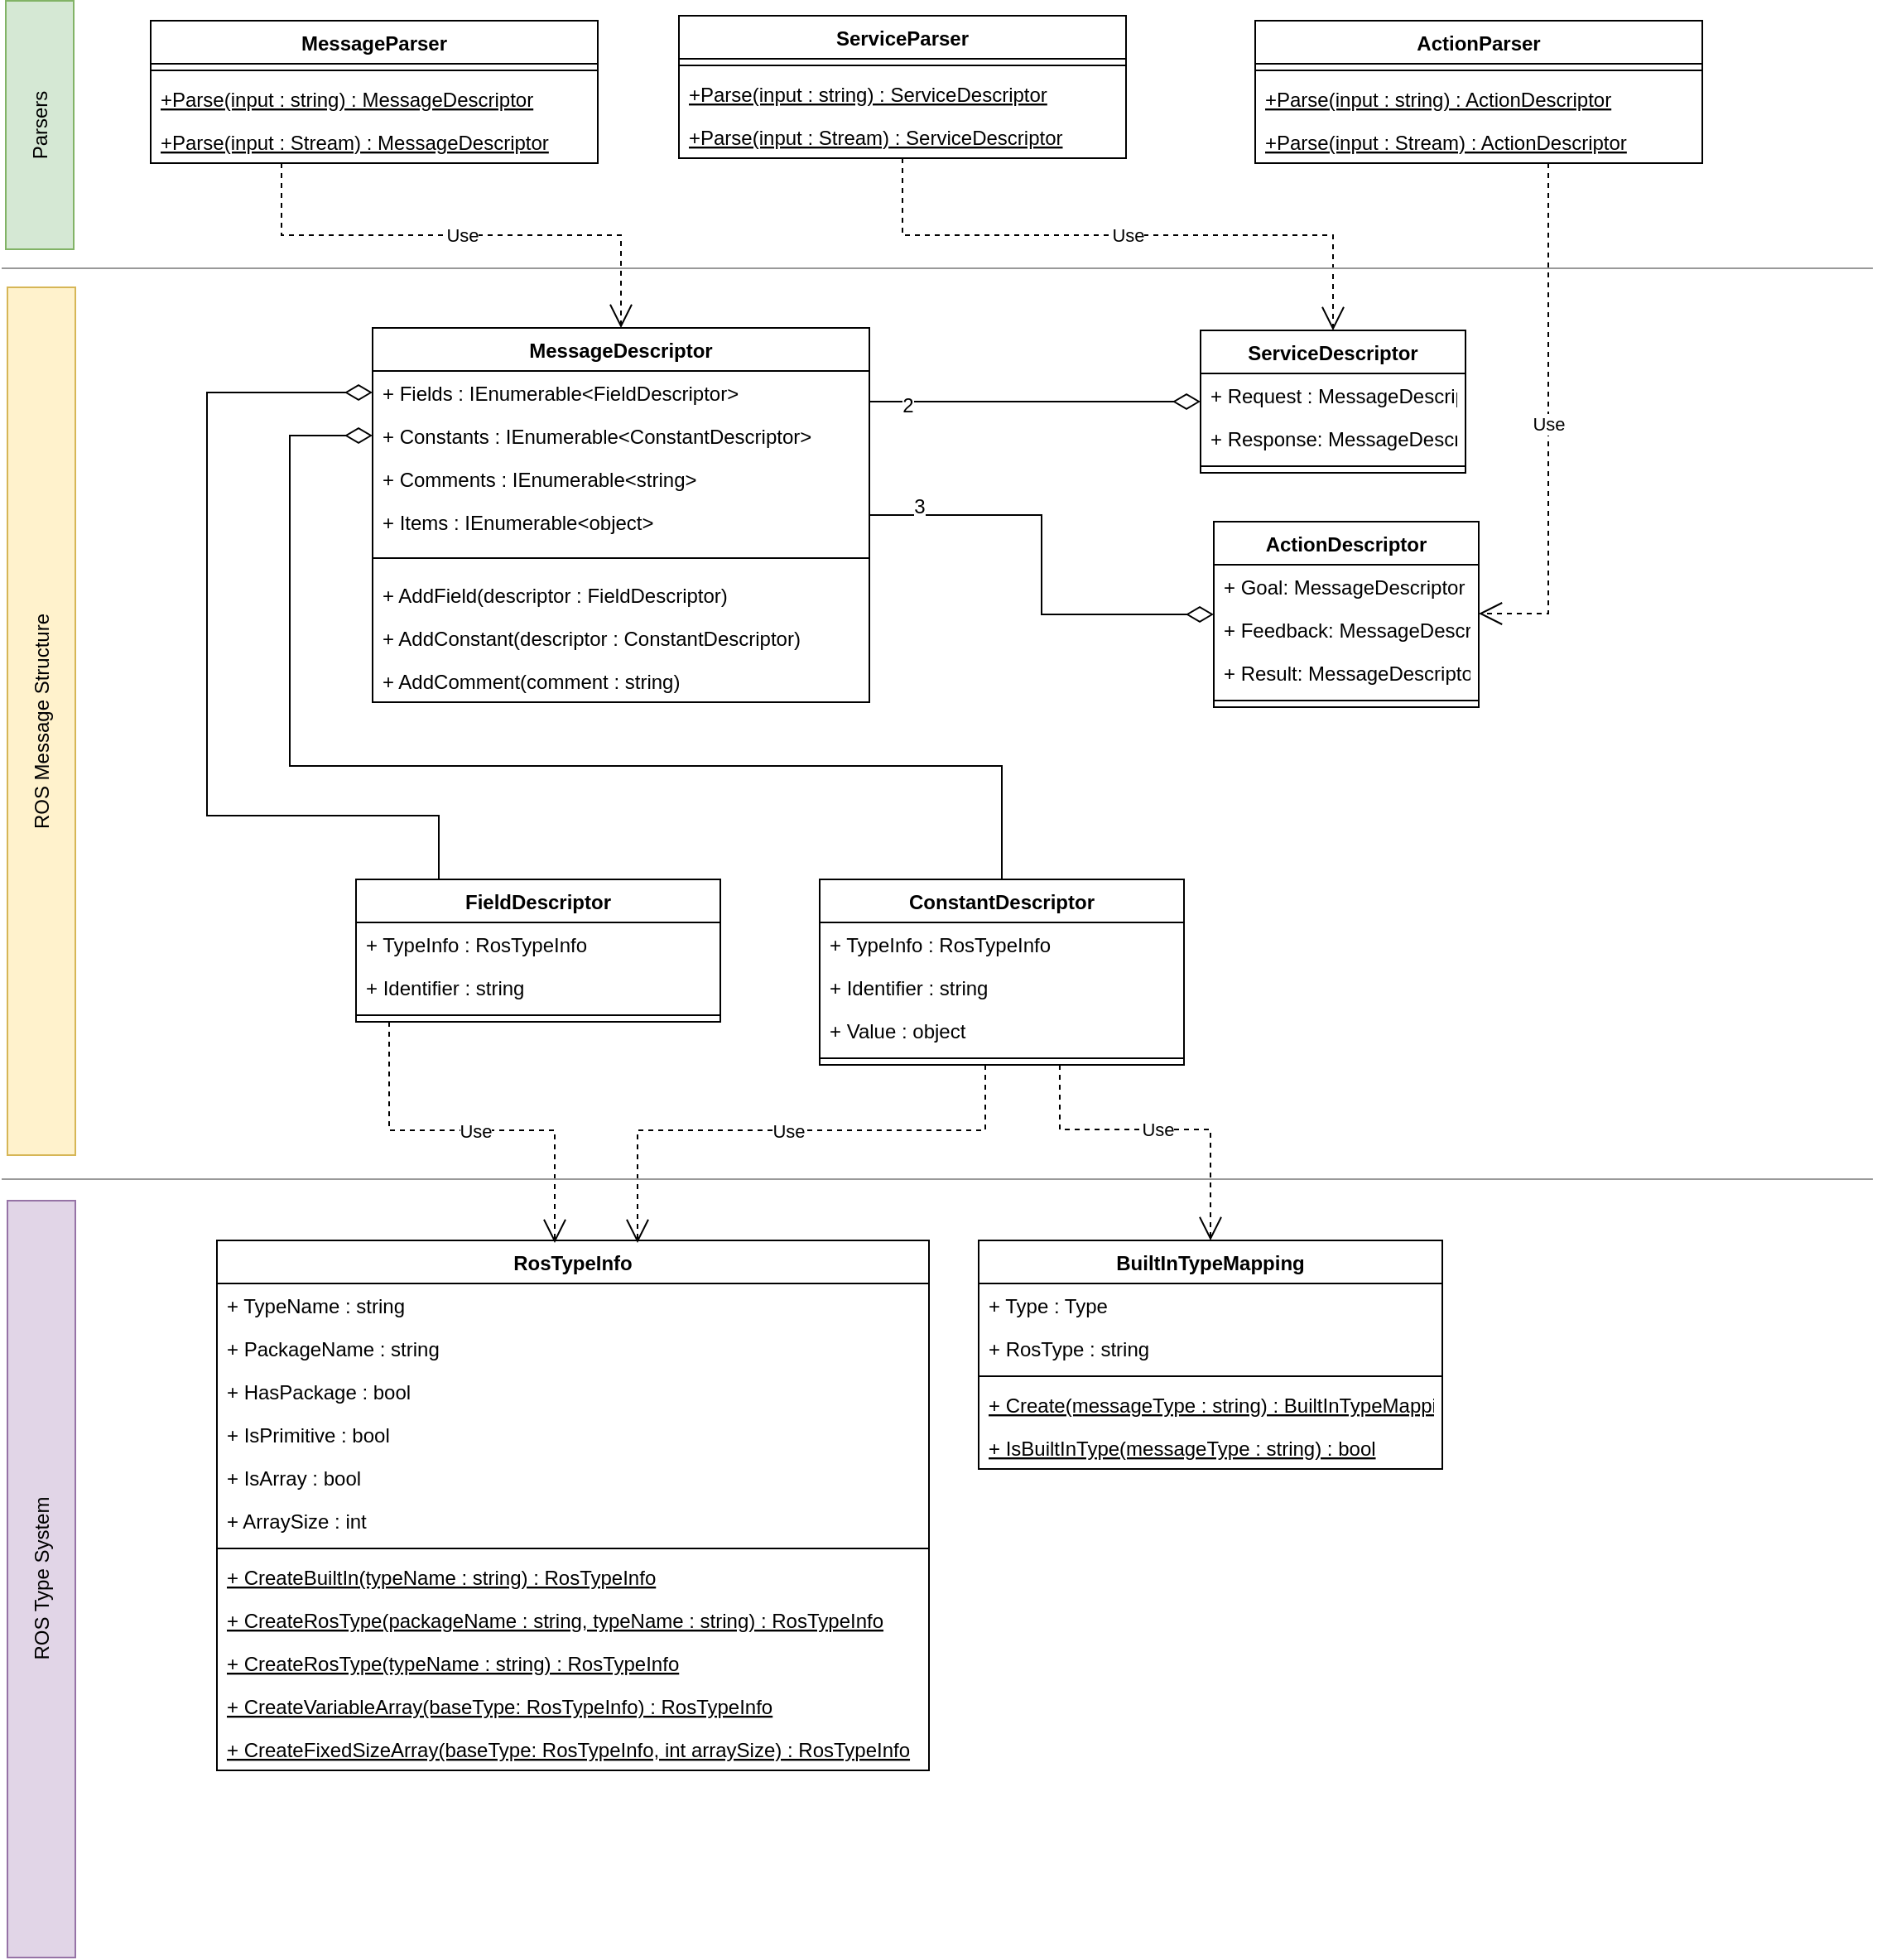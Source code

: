 <mxfile version="12.5.5" type="device"><diagram id="qIVqryf3DqR0_t44Gg5U" name="Seite-1"><mxGraphModel dx="2822" dy="1085" grid="1" gridSize="10" guides="1" tooltips="1" connect="1" arrows="1" fold="1" page="1" pageScale="1" pageWidth="827" pageHeight="1169" math="0" shadow="0"><root><mxCell id="0"/><mxCell id="1" parent="0"/><mxCell id="UwxIVb6_QU6ZaMt9TQQ8-121" value="Parsers" style="rounded=0;whiteSpace=wrap;html=1;fillColor=#d5e8d4;strokeColor=#82b366;rotation=-90;" parent="1" vertex="1"><mxGeometry x="-822" y="83" width="150" height="41" as="geometry"/></mxCell><mxCell id="UwxIVb6_QU6ZaMt9TQQ8-1" value="MessageDescriptor&#10;" style="swimlane;fontStyle=1;align=center;verticalAlign=top;childLayout=stackLayout;horizontal=1;startSize=26;horizontalStack=0;resizeParent=1;resizeParentMax=0;resizeLast=0;collapsible=1;marginBottom=0;" parent="1" vertex="1"><mxGeometry x="-546" y="226" width="300" height="226" as="geometry"/></mxCell><mxCell id="UwxIVb6_QU6ZaMt9TQQ8-2" value="+ Fields : IEnumerable&lt;FieldDescriptor&gt;&#10;" style="text;strokeColor=none;fillColor=none;align=left;verticalAlign=top;spacingLeft=4;spacingRight=4;overflow=hidden;rotatable=0;points=[[0,0.5],[1,0.5]];portConstraint=eastwest;" parent="UwxIVb6_QU6ZaMt9TQQ8-1" vertex="1"><mxGeometry y="26" width="300" height="26" as="geometry"/></mxCell><mxCell id="UwxIVb6_QU6ZaMt9TQQ8-5" value="+ Constants : IEnumerable&lt;ConstantDescriptor&gt;&#10;" style="text;strokeColor=none;fillColor=none;align=left;verticalAlign=top;spacingLeft=4;spacingRight=4;overflow=hidden;rotatable=0;points=[[0,0.5],[1,0.5]];portConstraint=eastwest;" parent="UwxIVb6_QU6ZaMt9TQQ8-1" vertex="1"><mxGeometry y="52" width="300" height="26" as="geometry"/></mxCell><mxCell id="UwxIVb6_QU6ZaMt9TQQ8-6" value="+ Comments : IEnumerable&lt;string&gt;&#10;" style="text;strokeColor=none;fillColor=none;align=left;verticalAlign=top;spacingLeft=4;spacingRight=4;overflow=hidden;rotatable=0;points=[[0,0.5],[1,0.5]];portConstraint=eastwest;" parent="UwxIVb6_QU6ZaMt9TQQ8-1" vertex="1"><mxGeometry y="78" width="300" height="26" as="geometry"/></mxCell><mxCell id="UwxIVb6_QU6ZaMt9TQQ8-9" value="+ Items : IEnumerable&lt;object&gt;&#10;" style="text;strokeColor=none;fillColor=none;align=left;verticalAlign=top;spacingLeft=4;spacingRight=4;overflow=hidden;rotatable=0;points=[[0,0.5],[1,0.5]];portConstraint=eastwest;" parent="UwxIVb6_QU6ZaMt9TQQ8-1" vertex="1"><mxGeometry y="104" width="300" height="26" as="geometry"/></mxCell><mxCell id="UwxIVb6_QU6ZaMt9TQQ8-3" value="" style="line;strokeWidth=1;fillColor=none;align=left;verticalAlign=middle;spacingTop=-1;spacingLeft=3;spacingRight=3;rotatable=0;labelPosition=right;points=[];portConstraint=eastwest;" parent="UwxIVb6_QU6ZaMt9TQQ8-1" vertex="1"><mxGeometry y="130" width="300" height="18" as="geometry"/></mxCell><mxCell id="UwxIVb6_QU6ZaMt9TQQ8-4" value="+ AddField(descriptor : FieldDescriptor)&#10;" style="text;strokeColor=none;fillColor=none;align=left;verticalAlign=top;spacingLeft=4;spacingRight=4;overflow=hidden;rotatable=0;points=[[0,0.5],[1,0.5]];portConstraint=eastwest;" parent="UwxIVb6_QU6ZaMt9TQQ8-1" vertex="1"><mxGeometry y="148" width="300" height="26" as="geometry"/></mxCell><mxCell id="UwxIVb6_QU6ZaMt9TQQ8-7" value="+ AddConstant(descriptor : ConstantDescriptor)&#10;" style="text;strokeColor=none;fillColor=none;align=left;verticalAlign=top;spacingLeft=4;spacingRight=4;overflow=hidden;rotatable=0;points=[[0,0.5],[1,0.5]];portConstraint=eastwest;" parent="UwxIVb6_QU6ZaMt9TQQ8-1" vertex="1"><mxGeometry y="174" width="300" height="26" as="geometry"/></mxCell><mxCell id="UwxIVb6_QU6ZaMt9TQQ8-8" value="+ AddComment(comment : string)&#10;" style="text;strokeColor=none;fillColor=none;align=left;verticalAlign=top;spacingLeft=4;spacingRight=4;overflow=hidden;rotatable=0;points=[[0,0.5],[1,0.5]];portConstraint=eastwest;" parent="UwxIVb6_QU6ZaMt9TQQ8-1" vertex="1"><mxGeometry y="200" width="300" height="26" as="geometry"/></mxCell><mxCell id="UwxIVb6_QU6ZaMt9TQQ8-10" value="FieldDescriptor&#10;" style="swimlane;fontStyle=1;align=center;verticalAlign=top;childLayout=stackLayout;horizontal=1;startSize=26;horizontalStack=0;resizeParent=1;resizeParentMax=0;resizeLast=0;collapsible=1;marginBottom=0;" parent="1" vertex="1"><mxGeometry x="-556" y="559" width="220" height="86" as="geometry"/></mxCell><mxCell id="UwxIVb6_QU6ZaMt9TQQ8-11" value="+ TypeInfo : RosTypeInfo&#10;" style="text;strokeColor=none;fillColor=none;align=left;verticalAlign=top;spacingLeft=4;spacingRight=4;overflow=hidden;rotatable=0;points=[[0,0.5],[1,0.5]];portConstraint=eastwest;" parent="UwxIVb6_QU6ZaMt9TQQ8-10" vertex="1"><mxGeometry y="26" width="220" height="26" as="geometry"/></mxCell><mxCell id="UwxIVb6_QU6ZaMt9TQQ8-17" value="+ Identifier : string&#10;" style="text;strokeColor=none;fillColor=none;align=left;verticalAlign=top;spacingLeft=4;spacingRight=4;overflow=hidden;rotatable=0;points=[[0,0.5],[1,0.5]];portConstraint=eastwest;" parent="UwxIVb6_QU6ZaMt9TQQ8-10" vertex="1"><mxGeometry y="52" width="220" height="26" as="geometry"/></mxCell><mxCell id="UwxIVb6_QU6ZaMt9TQQ8-12" value="" style="line;strokeWidth=1;fillColor=none;align=left;verticalAlign=middle;spacingTop=-1;spacingLeft=3;spacingRight=3;rotatable=0;labelPosition=right;points=[];portConstraint=eastwest;" parent="UwxIVb6_QU6ZaMt9TQQ8-10" vertex="1"><mxGeometry y="78" width="220" height="8" as="geometry"/></mxCell><mxCell id="UwxIVb6_QU6ZaMt9TQQ8-22" value="ConstantDescriptor&#10;" style="swimlane;fontStyle=1;align=center;verticalAlign=top;childLayout=stackLayout;horizontal=1;startSize=26;horizontalStack=0;resizeParent=1;resizeParentMax=0;resizeLast=0;collapsible=1;marginBottom=0;" parent="1" vertex="1"><mxGeometry x="-276" y="559" width="220" height="112" as="geometry"/></mxCell><mxCell id="UwxIVb6_QU6ZaMt9TQQ8-23" value="+ TypeInfo : RosTypeInfo&#10;" style="text;strokeColor=none;fillColor=none;align=left;verticalAlign=top;spacingLeft=4;spacingRight=4;overflow=hidden;rotatable=0;points=[[0,0.5],[1,0.5]];portConstraint=eastwest;" parent="UwxIVb6_QU6ZaMt9TQQ8-22" vertex="1"><mxGeometry y="26" width="220" height="26" as="geometry"/></mxCell><mxCell id="UwxIVb6_QU6ZaMt9TQQ8-24" value="+ Identifier : string&#10;" style="text;strokeColor=none;fillColor=none;align=left;verticalAlign=top;spacingLeft=4;spacingRight=4;overflow=hidden;rotatable=0;points=[[0,0.5],[1,0.5]];portConstraint=eastwest;" parent="UwxIVb6_QU6ZaMt9TQQ8-22" vertex="1"><mxGeometry y="52" width="220" height="26" as="geometry"/></mxCell><mxCell id="UwxIVb6_QU6ZaMt9TQQ8-26" value="+ Value : object&#10;" style="text;strokeColor=none;fillColor=none;align=left;verticalAlign=top;spacingLeft=4;spacingRight=4;overflow=hidden;rotatable=0;points=[[0,0.5],[1,0.5]];portConstraint=eastwest;" parent="UwxIVb6_QU6ZaMt9TQQ8-22" vertex="1"><mxGeometry y="78" width="220" height="26" as="geometry"/></mxCell><mxCell id="UwxIVb6_QU6ZaMt9TQQ8-25" value="" style="line;strokeWidth=1;fillColor=none;align=left;verticalAlign=middle;spacingTop=-1;spacingLeft=3;spacingRight=3;rotatable=0;labelPosition=right;points=[];portConstraint=eastwest;" parent="UwxIVb6_QU6ZaMt9TQQ8-22" vertex="1"><mxGeometry y="104" width="220" height="8" as="geometry"/></mxCell><mxCell id="UwxIVb6_QU6ZaMt9TQQ8-55" value="BuiltInTypeMapping" style="swimlane;fontStyle=1;align=center;verticalAlign=top;childLayout=stackLayout;horizontal=1;startSize=26;horizontalStack=0;resizeParent=1;resizeParentMax=0;resizeLast=0;collapsible=1;marginBottom=0;" parent="1" vertex="1"><mxGeometry x="-180" y="777" width="280" height="138" as="geometry"/></mxCell><mxCell id="UwxIVb6_QU6ZaMt9TQQ8-60" value="+ Type : Type&#10;" style="text;strokeColor=none;fillColor=none;align=left;verticalAlign=top;spacingLeft=4;spacingRight=4;overflow=hidden;rotatable=0;points=[[0,0.5],[1,0.5]];portConstraint=eastwest;" parent="UwxIVb6_QU6ZaMt9TQQ8-55" vertex="1"><mxGeometry y="26" width="280" height="26" as="geometry"/></mxCell><mxCell id="UwxIVb6_QU6ZaMt9TQQ8-61" value="+ RosType : string&#10;" style="text;strokeColor=none;fillColor=none;align=left;verticalAlign=top;spacingLeft=4;spacingRight=4;overflow=hidden;rotatable=0;points=[[0,0.5],[1,0.5]];portConstraint=eastwest;" parent="UwxIVb6_QU6ZaMt9TQQ8-55" vertex="1"><mxGeometry y="52" width="280" height="26" as="geometry"/></mxCell><mxCell id="UwxIVb6_QU6ZaMt9TQQ8-57" value="" style="line;strokeWidth=1;fillColor=none;align=left;verticalAlign=middle;spacingTop=-1;spacingLeft=3;spacingRight=3;rotatable=0;labelPosition=right;points=[];portConstraint=eastwest;" parent="UwxIVb6_QU6ZaMt9TQQ8-55" vertex="1"><mxGeometry y="78" width="280" height="8" as="geometry"/></mxCell><mxCell id="UwxIVb6_QU6ZaMt9TQQ8-58" value="+ Create(messageType : string) : BuiltInTypeMapping" style="text;strokeColor=none;fillColor=none;align=left;verticalAlign=top;spacingLeft=4;spacingRight=4;overflow=hidden;rotatable=0;points=[[0,0.5],[1,0.5]];portConstraint=eastwest;fontStyle=4" parent="UwxIVb6_QU6ZaMt9TQQ8-55" vertex="1"><mxGeometry y="86" width="280" height="26" as="geometry"/></mxCell><mxCell id="UwxIVb6_QU6ZaMt9TQQ8-70" value="+ IsBuiltInType(messageType : string) : bool" style="text;strokeColor=none;fillColor=none;align=left;verticalAlign=top;spacingLeft=4;spacingRight=4;overflow=hidden;rotatable=0;points=[[0,0.5],[1,0.5]];portConstraint=eastwest;fontStyle=4" parent="UwxIVb6_QU6ZaMt9TQQ8-55" vertex="1"><mxGeometry y="112" width="280" height="26" as="geometry"/></mxCell><mxCell id="UwxIVb6_QU6ZaMt9TQQ8-62" value="RosTypeInfo" style="swimlane;fontStyle=1;align=center;verticalAlign=top;childLayout=stackLayout;horizontal=1;startSize=26;horizontalStack=0;resizeParent=1;resizeParentMax=0;resizeLast=0;collapsible=1;marginBottom=0;" parent="1" vertex="1"><mxGeometry x="-640" y="777" width="430" height="320" as="geometry"/></mxCell><mxCell id="UwxIVb6_QU6ZaMt9TQQ8-63" value="+ TypeName : string&#10;" style="text;strokeColor=none;fillColor=none;align=left;verticalAlign=top;spacingLeft=4;spacingRight=4;overflow=hidden;rotatable=0;points=[[0,0.5],[1,0.5]];portConstraint=eastwest;" parent="UwxIVb6_QU6ZaMt9TQQ8-62" vertex="1"><mxGeometry y="26" width="430" height="26" as="geometry"/></mxCell><mxCell id="UwxIVb6_QU6ZaMt9TQQ8-66" value="+ PackageName : string&#10;" style="text;strokeColor=none;fillColor=none;align=left;verticalAlign=top;spacingLeft=4;spacingRight=4;overflow=hidden;rotatable=0;points=[[0,0.5],[1,0.5]];portConstraint=eastwest;" parent="UwxIVb6_QU6ZaMt9TQQ8-62" vertex="1"><mxGeometry y="52" width="430" height="26" as="geometry"/></mxCell><mxCell id="UwxIVb6_QU6ZaMt9TQQ8-67" value="+ HasPackage : bool&#10;" style="text;strokeColor=none;fillColor=none;align=left;verticalAlign=top;spacingLeft=4;spacingRight=4;overflow=hidden;rotatable=0;points=[[0,0.5],[1,0.5]];portConstraint=eastwest;" parent="UwxIVb6_QU6ZaMt9TQQ8-62" vertex="1"><mxGeometry y="78" width="430" height="26" as="geometry"/></mxCell><mxCell id="UwxIVb6_QU6ZaMt9TQQ8-69" value="+ IsPrimitive : bool&#10;" style="text;strokeColor=none;fillColor=none;align=left;verticalAlign=top;spacingLeft=4;spacingRight=4;overflow=hidden;rotatable=0;points=[[0,0.5],[1,0.5]];portConstraint=eastwest;" parent="UwxIVb6_QU6ZaMt9TQQ8-62" vertex="1"><mxGeometry y="104" width="430" height="26" as="geometry"/></mxCell><mxCell id="UwxIVb6_QU6ZaMt9TQQ8-68" value="+ IsArray : bool&#10;" style="text;strokeColor=none;fillColor=none;align=left;verticalAlign=top;spacingLeft=4;spacingRight=4;overflow=hidden;rotatable=0;points=[[0,0.5],[1,0.5]];portConstraint=eastwest;" parent="UwxIVb6_QU6ZaMt9TQQ8-62" vertex="1"><mxGeometry y="130" width="430" height="26" as="geometry"/></mxCell><mxCell id="Lqc_FxnQvoH0bDQ3CM5l-5" value="+ ArraySize : int&#10;" style="text;strokeColor=none;fillColor=none;align=left;verticalAlign=top;spacingLeft=4;spacingRight=4;overflow=hidden;rotatable=0;points=[[0,0.5],[1,0.5]];portConstraint=eastwest;" vertex="1" parent="UwxIVb6_QU6ZaMt9TQQ8-62"><mxGeometry y="156" width="430" height="26" as="geometry"/></mxCell><mxCell id="UwxIVb6_QU6ZaMt9TQQ8-64" value="" style="line;strokeWidth=1;fillColor=none;align=left;verticalAlign=middle;spacingTop=-1;spacingLeft=3;spacingRight=3;rotatable=0;labelPosition=right;points=[];portConstraint=eastwest;" parent="UwxIVb6_QU6ZaMt9TQQ8-62" vertex="1"><mxGeometry y="182" width="430" height="8" as="geometry"/></mxCell><mxCell id="UwxIVb6_QU6ZaMt9TQQ8-65" value="+ CreateBuiltIn(typeName : string) : RosTypeInfo" style="text;strokeColor=none;fillColor=none;align=left;verticalAlign=top;spacingLeft=4;spacingRight=4;overflow=hidden;rotatable=0;points=[[0,0.5],[1,0.5]];portConstraint=eastwest;fontStyle=4" parent="UwxIVb6_QU6ZaMt9TQQ8-62" vertex="1"><mxGeometry y="190" width="430" height="26" as="geometry"/></mxCell><mxCell id="Lqc_FxnQvoH0bDQ3CM5l-8" value="+ CreateRosType(packageName : string, typeName : string) : RosTypeInfo" style="text;strokeColor=none;fillColor=none;align=left;verticalAlign=top;spacingLeft=4;spacingRight=4;overflow=hidden;rotatable=0;points=[[0,0.5],[1,0.5]];portConstraint=eastwest;fontStyle=4" vertex="1" parent="UwxIVb6_QU6ZaMt9TQQ8-62"><mxGeometry y="216" width="430" height="26" as="geometry"/></mxCell><mxCell id="Lqc_FxnQvoH0bDQ3CM5l-7" value="+ CreateRosType(typeName : string) : RosTypeInfo" style="text;strokeColor=none;fillColor=none;align=left;verticalAlign=top;spacingLeft=4;spacingRight=4;overflow=hidden;rotatable=0;points=[[0,0.5],[1,0.5]];portConstraint=eastwest;fontStyle=4" vertex="1" parent="UwxIVb6_QU6ZaMt9TQQ8-62"><mxGeometry y="242" width="430" height="26" as="geometry"/></mxCell><mxCell id="Lqc_FxnQvoH0bDQ3CM5l-6" value="+ CreateVariableArray(baseType: RosTypeInfo) : RosTypeInfo" style="text;strokeColor=none;fillColor=none;align=left;verticalAlign=top;spacingLeft=4;spacingRight=4;overflow=hidden;rotatable=0;points=[[0,0.5],[1,0.5]];portConstraint=eastwest;fontStyle=4" vertex="1" parent="UwxIVb6_QU6ZaMt9TQQ8-62"><mxGeometry y="268" width="430" height="26" as="geometry"/></mxCell><mxCell id="Lqc_FxnQvoH0bDQ3CM5l-9" value="+ CreateFixedSizeArray(baseType: RosTypeInfo, int arraySize) : RosTypeInfo" style="text;strokeColor=none;fillColor=none;align=left;verticalAlign=top;spacingLeft=4;spacingRight=4;overflow=hidden;rotatable=0;points=[[0,0.5],[1,0.5]];portConstraint=eastwest;fontStyle=4" vertex="1" parent="UwxIVb6_QU6ZaMt9TQQ8-62"><mxGeometry y="294" width="430" height="26" as="geometry"/></mxCell><mxCell id="UwxIVb6_QU6ZaMt9TQQ8-78" value="Use" style="endArrow=open;endSize=12;dashed=1;html=1;rounded=0;edgeStyle=orthogonalEdgeStyle;" parent="1" source="UwxIVb6_QU6ZaMt9TQQ8-10" edge="1"><mxGeometry width="160" relative="1" as="geometry"><mxPoint x="-456" y="704.5" as="sourcePoint"/><mxPoint x="-436" y="778.5" as="targetPoint"/><Array as="points"><mxPoint x="-536" y="710.5"/><mxPoint x="-436" y="710.5"/></Array></mxGeometry></mxCell><mxCell id="UwxIVb6_QU6ZaMt9TQQ8-79" value="Use" style="endArrow=open;endSize=12;dashed=1;html=1;rounded=0;edgeStyle=orthogonalEdgeStyle;" parent="1" source="UwxIVb6_QU6ZaMt9TQQ8-22" edge="1"><mxGeometry width="160" relative="1" as="geometry"><mxPoint x="-405.897" y="651.5" as="sourcePoint"/><mxPoint x="-386" y="778.5" as="targetPoint"/><Array as="points"><mxPoint x="-176" y="710.5"/><mxPoint x="-386" y="710.5"/></Array></mxGeometry></mxCell><mxCell id="UwxIVb6_QU6ZaMt9TQQ8-80" value="" style="endArrow=none;html=1;endSize=12;startArrow=diamondThin;startSize=14;startFill=0;edgeStyle=orthogonalEdgeStyle;align=left;verticalAlign=bottom;rounded=0;endFill=0;" parent="1" source="UwxIVb6_QU6ZaMt9TQQ8-2" target="UwxIVb6_QU6ZaMt9TQQ8-10" edge="1"><mxGeometry x="-0.908" y="-10" relative="1" as="geometry"><mxPoint x="304" y="280.5" as="sourcePoint"/><mxPoint x="-126" y="510.5" as="targetPoint"/><Array as="points"><mxPoint x="-646" y="265.5"/><mxPoint x="-646" y="520.5"/><mxPoint x="-506" y="520.5"/></Array><mxPoint as="offset"/></mxGeometry></mxCell><mxCell id="UwxIVb6_QU6ZaMt9TQQ8-82" value="" style="endArrow=none;html=1;endSize=12;startArrow=diamondThin;startSize=14;startFill=0;edgeStyle=orthogonalEdgeStyle;align=left;verticalAlign=bottom;rounded=0;endFill=0;" parent="1" source="UwxIVb6_QU6ZaMt9TQQ8-5" target="UwxIVb6_QU6ZaMt9TQQ8-22" edge="1"><mxGeometry x="-0.546" y="-10" relative="1" as="geometry"><mxPoint x="84" y="530.5" as="sourcePoint"/><mxPoint x="354" y="510.5" as="targetPoint"/><Array as="points"><mxPoint x="-596" y="291.5"/><mxPoint x="-596" y="490.5"/><mxPoint x="-166" y="490.5"/></Array><mxPoint as="offset"/></mxGeometry></mxCell><mxCell id="UwxIVb6_QU6ZaMt9TQQ8-86" value="ServiceDescriptor&#10;" style="swimlane;fontStyle=1;align=center;verticalAlign=top;childLayout=stackLayout;horizontal=1;startSize=26;horizontalStack=0;resizeParent=1;resizeParentMax=0;resizeLast=0;collapsible=1;marginBottom=0;" parent="1" vertex="1"><mxGeometry x="-46" y="227.5" width="160" height="86" as="geometry"/></mxCell><mxCell id="UwxIVb6_QU6ZaMt9TQQ8-87" value="+ Request : MessageDescriptor" style="text;strokeColor=none;fillColor=none;align=left;verticalAlign=top;spacingLeft=4;spacingRight=4;overflow=hidden;rotatable=0;points=[[0,0.5],[1,0.5]];portConstraint=eastwest;" parent="UwxIVb6_QU6ZaMt9TQQ8-86" vertex="1"><mxGeometry y="26" width="160" height="26" as="geometry"/></mxCell><mxCell id="UwxIVb6_QU6ZaMt9TQQ8-90" value="+ Response: MessageDescriptor" style="text;strokeColor=none;fillColor=none;align=left;verticalAlign=top;spacingLeft=4;spacingRight=4;overflow=hidden;rotatable=0;points=[[0,0.5],[1,0.5]];portConstraint=eastwest;" parent="UwxIVb6_QU6ZaMt9TQQ8-86" vertex="1"><mxGeometry y="52" width="160" height="26" as="geometry"/></mxCell><mxCell id="UwxIVb6_QU6ZaMt9TQQ8-88" value="" style="line;strokeWidth=1;fillColor=none;align=left;verticalAlign=middle;spacingTop=-1;spacingLeft=3;spacingRight=3;rotatable=0;labelPosition=right;points=[];portConstraint=eastwest;" parent="UwxIVb6_QU6ZaMt9TQQ8-86" vertex="1"><mxGeometry y="78" width="160" height="8" as="geometry"/></mxCell><mxCell id="UwxIVb6_QU6ZaMt9TQQ8-91" value="ActionDescriptor&#10;" style="swimlane;fontStyle=1;align=center;verticalAlign=top;childLayout=stackLayout;horizontal=1;startSize=26;horizontalStack=0;resizeParent=1;resizeParentMax=0;resizeLast=0;collapsible=1;marginBottom=0;" parent="1" vertex="1"><mxGeometry x="-38" y="343" width="160" height="112" as="geometry"/></mxCell><mxCell id="UwxIVb6_QU6ZaMt9TQQ8-92" value="+ Goal: MessageDescriptor" style="text;strokeColor=none;fillColor=none;align=left;verticalAlign=top;spacingLeft=4;spacingRight=4;overflow=hidden;rotatable=0;points=[[0,0.5],[1,0.5]];portConstraint=eastwest;" parent="UwxIVb6_QU6ZaMt9TQQ8-91" vertex="1"><mxGeometry y="26" width="160" height="26" as="geometry"/></mxCell><mxCell id="UwxIVb6_QU6ZaMt9TQQ8-93" value="+ Feedback: MessageDescriptor" style="text;strokeColor=none;fillColor=none;align=left;verticalAlign=top;spacingLeft=4;spacingRight=4;overflow=hidden;rotatable=0;points=[[0,0.5],[1,0.5]];portConstraint=eastwest;" parent="UwxIVb6_QU6ZaMt9TQQ8-91" vertex="1"><mxGeometry y="52" width="160" height="26" as="geometry"/></mxCell><mxCell id="UwxIVb6_QU6ZaMt9TQQ8-95" value="+ Result: MessageDescriptor" style="text;strokeColor=none;fillColor=none;align=left;verticalAlign=top;spacingLeft=4;spacingRight=4;overflow=hidden;rotatable=0;points=[[0,0.5],[1,0.5]];portConstraint=eastwest;" parent="UwxIVb6_QU6ZaMt9TQQ8-91" vertex="1"><mxGeometry y="78" width="160" height="26" as="geometry"/></mxCell><mxCell id="UwxIVb6_QU6ZaMt9TQQ8-94" value="" style="line;strokeWidth=1;fillColor=none;align=left;verticalAlign=middle;spacingTop=-1;spacingLeft=3;spacingRight=3;rotatable=0;labelPosition=right;points=[];portConstraint=eastwest;" parent="UwxIVb6_QU6ZaMt9TQQ8-91" vertex="1"><mxGeometry y="104" width="160" height="8" as="geometry"/></mxCell><mxCell id="UwxIVb6_QU6ZaMt9TQQ8-96" value="" style="endArrow=none;html=1;endSize=12;startArrow=diamondThin;startSize=14;startFill=0;edgeStyle=orthogonalEdgeStyle;align=left;verticalAlign=bottom;rounded=0;endFill=0;" parent="1" source="UwxIVb6_QU6ZaMt9TQQ8-91" target="UwxIVb6_QU6ZaMt9TQQ8-1" edge="1"><mxGeometry x="-1" y="3" relative="1" as="geometry"><mxPoint x="-486" y="600.5" as="sourcePoint"/><mxPoint x="-326" y="600.5" as="targetPoint"/></mxGeometry></mxCell><mxCell id="UwxIVb6_QU6ZaMt9TQQ8-98" value="3&lt;br&gt;&lt;br&gt;" style="text;html=1;resizable=0;points=[];align=center;verticalAlign=middle;labelBackgroundColor=#ffffff;" parent="UwxIVb6_QU6ZaMt9TQQ8-96" vertex="1" connectable="0"><mxGeometry x="0.775" y="2" relative="1" as="geometry"><mxPoint as="offset"/></mxGeometry></mxCell><mxCell id="UwxIVb6_QU6ZaMt9TQQ8-99" value="" style="endArrow=none;html=1;endSize=12;startArrow=diamondThin;startSize=14;startFill=0;edgeStyle=orthogonalEdgeStyle;align=left;verticalAlign=bottom;rounded=0;endFill=0;" parent="1" source="UwxIVb6_QU6ZaMt9TQQ8-86" target="UwxIVb6_QU6ZaMt9TQQ8-1" edge="1"><mxGeometry x="-1" y="3" relative="1" as="geometry"><mxPoint x="-346" y="418.5" as="sourcePoint"/><mxPoint x="-216" y="352.667" as="targetPoint"/><Array as="points"><mxPoint x="-291" y="269.5"/><mxPoint x="-291" y="310.5"/></Array></mxGeometry></mxCell><mxCell id="UwxIVb6_QU6ZaMt9TQQ8-100" value="2" style="text;html=1;resizable=0;points=[];align=center;verticalAlign=middle;labelBackgroundColor=#ffffff;" parent="UwxIVb6_QU6ZaMt9TQQ8-99" vertex="1" connectable="0"><mxGeometry x="0.775" y="2" relative="1" as="geometry"><mxPoint as="offset"/></mxGeometry></mxCell><mxCell id="UwxIVb6_QU6ZaMt9TQQ8-101" value="MessageParser" style="swimlane;fontStyle=1;align=center;verticalAlign=top;childLayout=stackLayout;horizontal=1;startSize=26;horizontalStack=0;resizeParent=1;resizeParentMax=0;resizeLast=0;collapsible=1;marginBottom=0;" parent="1" vertex="1"><mxGeometry x="-680" y="40.5" width="270" height="86" as="geometry"/></mxCell><mxCell id="UwxIVb6_QU6ZaMt9TQQ8-103" value="" style="line;strokeWidth=1;fillColor=none;align=left;verticalAlign=middle;spacingTop=-1;spacingLeft=3;spacingRight=3;rotatable=0;labelPosition=right;points=[];portConstraint=eastwest;" parent="UwxIVb6_QU6ZaMt9TQQ8-101" vertex="1"><mxGeometry y="26" width="270" height="8" as="geometry"/></mxCell><mxCell id="UwxIVb6_QU6ZaMt9TQQ8-106" value="+Parse(input : string) : MessageDescriptor" style="text;strokeColor=none;fillColor=none;align=left;verticalAlign=top;spacingLeft=4;spacingRight=4;overflow=hidden;rotatable=0;points=[[0,0.5],[1,0.5]];portConstraint=eastwest;fontStyle=4" parent="UwxIVb6_QU6ZaMt9TQQ8-101" vertex="1"><mxGeometry y="34" width="270" height="26" as="geometry"/></mxCell><mxCell id="UwxIVb6_QU6ZaMt9TQQ8-105" value="+Parse(input : Stream) : MessageDescriptor" style="text;strokeColor=none;fillColor=none;align=left;verticalAlign=top;spacingLeft=4;spacingRight=4;overflow=hidden;rotatable=0;points=[[0,0.5],[1,0.5]];portConstraint=eastwest;fontStyle=4" parent="UwxIVb6_QU6ZaMt9TQQ8-101" vertex="1"><mxGeometry y="60" width="270" height="26" as="geometry"/></mxCell><mxCell id="UwxIVb6_QU6ZaMt9TQQ8-107" value="ServiceParser" style="swimlane;fontStyle=1;align=center;verticalAlign=top;childLayout=stackLayout;horizontal=1;startSize=26;horizontalStack=0;resizeParent=1;resizeParentMax=0;resizeLast=0;collapsible=1;marginBottom=0;" parent="1" vertex="1"><mxGeometry x="-361" y="37.5" width="270" height="86" as="geometry"/></mxCell><mxCell id="UwxIVb6_QU6ZaMt9TQQ8-108" value="" style="line;strokeWidth=1;fillColor=none;align=left;verticalAlign=middle;spacingTop=-1;spacingLeft=3;spacingRight=3;rotatable=0;labelPosition=right;points=[];portConstraint=eastwest;" parent="UwxIVb6_QU6ZaMt9TQQ8-107" vertex="1"><mxGeometry y="26" width="270" height="8" as="geometry"/></mxCell><mxCell id="UwxIVb6_QU6ZaMt9TQQ8-110" value="+Parse(input : string) : ServiceDescriptor" style="text;strokeColor=none;fillColor=none;align=left;verticalAlign=top;spacingLeft=4;spacingRight=4;overflow=hidden;rotatable=0;points=[[0,0.5],[1,0.5]];portConstraint=eastwest;fontStyle=4" parent="UwxIVb6_QU6ZaMt9TQQ8-107" vertex="1"><mxGeometry y="34" width="270" height="26" as="geometry"/></mxCell><mxCell id="UwxIVb6_QU6ZaMt9TQQ8-111" value="+Parse(input : Stream) : ServiceDescriptor" style="text;strokeColor=none;fillColor=none;align=left;verticalAlign=top;spacingLeft=4;spacingRight=4;overflow=hidden;rotatable=0;points=[[0,0.5],[1,0.5]];portConstraint=eastwest;fontStyle=4" parent="UwxIVb6_QU6ZaMt9TQQ8-107" vertex="1"><mxGeometry y="60" width="270" height="26" as="geometry"/></mxCell><mxCell id="UwxIVb6_QU6ZaMt9TQQ8-113" value="ActionParser" style="swimlane;fontStyle=1;align=center;verticalAlign=top;childLayout=stackLayout;horizontal=1;startSize=26;horizontalStack=0;resizeParent=1;resizeParentMax=0;resizeLast=0;collapsible=1;marginBottom=0;" parent="1" vertex="1"><mxGeometry x="-13" y="40.5" width="270" height="86" as="geometry"/></mxCell><mxCell id="UwxIVb6_QU6ZaMt9TQQ8-114" value="" style="line;strokeWidth=1;fillColor=none;align=left;verticalAlign=middle;spacingTop=-1;spacingLeft=3;spacingRight=3;rotatable=0;labelPosition=right;points=[];portConstraint=eastwest;" parent="UwxIVb6_QU6ZaMt9TQQ8-113" vertex="1"><mxGeometry y="26" width="270" height="8" as="geometry"/></mxCell><mxCell id="UwxIVb6_QU6ZaMt9TQQ8-116" value="+Parse(input : string) : ActionDescriptor" style="text;strokeColor=none;fillColor=none;align=left;verticalAlign=top;spacingLeft=4;spacingRight=4;overflow=hidden;rotatable=0;points=[[0,0.5],[1,0.5]];portConstraint=eastwest;fontStyle=4" parent="UwxIVb6_QU6ZaMt9TQQ8-113" vertex="1"><mxGeometry y="34" width="270" height="26" as="geometry"/></mxCell><mxCell id="UwxIVb6_QU6ZaMt9TQQ8-117" value="+Parse(input : Stream) : ActionDescriptor" style="text;strokeColor=none;fillColor=none;align=left;verticalAlign=top;spacingLeft=4;spacingRight=4;overflow=hidden;rotatable=0;points=[[0,0.5],[1,0.5]];portConstraint=eastwest;fontStyle=4" parent="UwxIVb6_QU6ZaMt9TQQ8-113" vertex="1"><mxGeometry y="60" width="270" height="26" as="geometry"/></mxCell><mxCell id="UwxIVb6_QU6ZaMt9TQQ8-118" value="Use" style="endArrow=open;endSize=12;dashed=1;html=1;rounded=0;edgeStyle=orthogonalEdgeStyle;" parent="1" source="UwxIVb6_QU6ZaMt9TQQ8-101" target="UwxIVb6_QU6ZaMt9TQQ8-1" edge="1"><mxGeometry width="160" relative="1" as="geometry"><mxPoint x="-746" y="190.5" as="sourcePoint"/><mxPoint x="-586" y="190.5" as="targetPoint"/><Array as="points"><mxPoint x="-601" y="170"/><mxPoint x="-396" y="170"/></Array></mxGeometry></mxCell><mxCell id="UwxIVb6_QU6ZaMt9TQQ8-119" value="Use" style="endArrow=open;endSize=12;dashed=1;html=1;rounded=0;edgeStyle=orthogonalEdgeStyle;" parent="1" source="UwxIVb6_QU6ZaMt9TQQ8-107" target="UwxIVb6_QU6ZaMt9TQQ8-86" edge="1"><mxGeometry width="160" relative="1" as="geometry"><mxPoint x="-590.429" y="136.5" as="sourcePoint"/><mxPoint x="-386.143" y="236" as="targetPoint"/><Array as="points"><mxPoint x="-226" y="170"/><mxPoint x="34" y="170"/></Array></mxGeometry></mxCell><mxCell id="UwxIVb6_QU6ZaMt9TQQ8-120" value="Use" style="endArrow=open;endSize=12;dashed=1;html=1;rounded=0;edgeStyle=orthogonalEdgeStyle;" parent="1" source="UwxIVb6_QU6ZaMt9TQQ8-113" target="UwxIVb6_QU6ZaMt9TQQ8-91" edge="1"><mxGeometry width="160" relative="1" as="geometry"><mxPoint x="-580.429" y="146.5" as="sourcePoint"/><mxPoint x="-376.143" y="246" as="targetPoint"/><Array as="points"><mxPoint x="164" y="398.5"/></Array></mxGeometry></mxCell><mxCell id="UwxIVb6_QU6ZaMt9TQQ8-122" value="ROS Message Structure" style="rounded=0;whiteSpace=wrap;html=1;fillColor=#fff2cc;strokeColor=#d6b656;rotation=-90;" parent="1" vertex="1"><mxGeometry x="-1008" y="443" width="524" height="41" as="geometry"/></mxCell><mxCell id="UwxIVb6_QU6ZaMt9TQQ8-123" value="ROS Type System" style="rounded=0;whiteSpace=wrap;html=1;fillColor=#e1d5e7;strokeColor=#9673a6;rotation=-90;" parent="1" vertex="1"><mxGeometry x="-974.5" y="961" width="457" height="41" as="geometry"/></mxCell><mxCell id="UwxIVb6_QU6ZaMt9TQQ8-124" value="" style="endArrow=none;html=1;strokeColor=#999999;" parent="1" edge="1"><mxGeometry width="50" height="50" relative="1" as="geometry"><mxPoint x="-770" y="190" as="sourcePoint"/><mxPoint x="360" y="190" as="targetPoint"/></mxGeometry></mxCell><mxCell id="UwxIVb6_QU6ZaMt9TQQ8-125" value="" style="endArrow=none;html=1;strokeColor=#999999;" parent="1" edge="1"><mxGeometry width="50" height="50" relative="1" as="geometry"><mxPoint x="-770" y="740" as="sourcePoint"/><mxPoint x="360" y="740" as="targetPoint"/></mxGeometry></mxCell><mxCell id="Lqc_FxnQvoH0bDQ3CM5l-10" value="Use" style="endArrow=open;endSize=12;dashed=1;html=1;rounded=0;edgeStyle=orthogonalEdgeStyle;entryX=0.5;entryY=0;entryDx=0;entryDy=0;exitX=0.659;exitY=1;exitDx=0;exitDy=0;exitPerimeter=0;" edge="1" parent="1" source="UwxIVb6_QU6ZaMt9TQQ8-25" target="UwxIVb6_QU6ZaMt9TQQ8-55"><mxGeometry width="160" relative="1" as="geometry"><mxPoint x="-80" y="681" as="sourcePoint"/><mxPoint x="-290" y="789" as="targetPoint"/><Array as="points"><mxPoint x="-131" y="710"/><mxPoint x="-40" y="710"/></Array></mxGeometry></mxCell></root></mxGraphModel></diagram></mxfile>